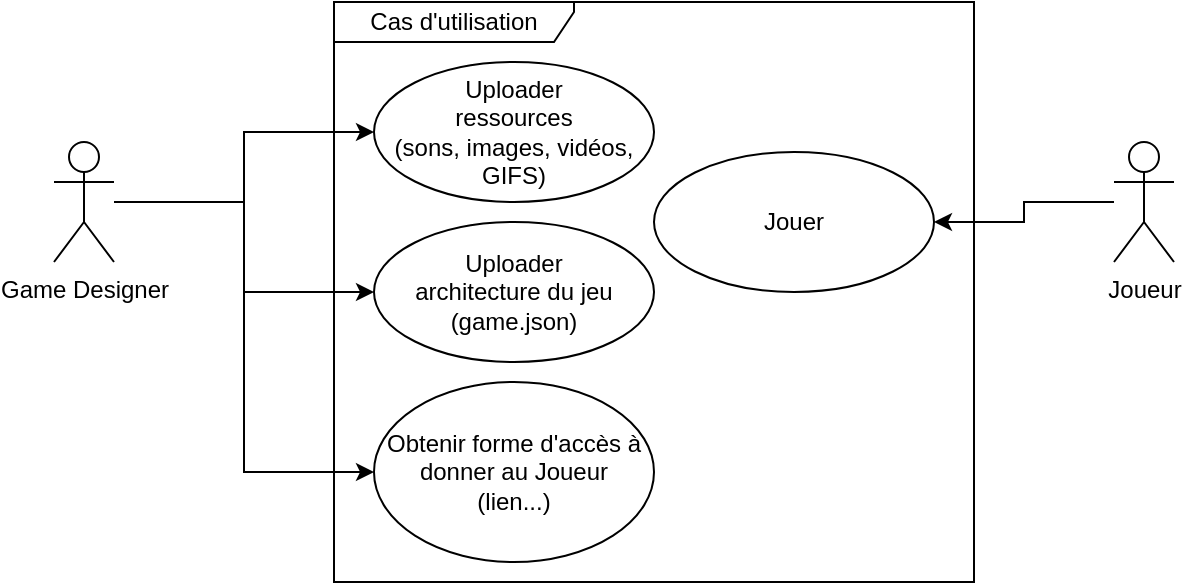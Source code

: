 <mxfile version="12.2.6" type="github" pages="1"><diagram id="Seq3M3axJOQXlQTi5IoV" name="Page-1"><mxGraphModel dx="932" dy="542" grid="1" gridSize="10" guides="1" tooltips="1" connect="1" arrows="1" fold="1" page="1" pageScale="1" pageWidth="827" pageHeight="1169" math="0" shadow="0"><root><mxCell id="0"/><mxCell id="1" parent="0"/><mxCell id="7RbwJ9utHhzfy034rdWE-1" value="Cas d'utilisation" style="shape=umlFrame;whiteSpace=wrap;html=1;width=120;height=20;" parent="1" vertex="1"><mxGeometry x="230" y="140" width="320" height="290" as="geometry"/></mxCell><mxCell id="y6tGW5um17TOTgdWtkRg-7" style="edgeStyle=orthogonalEdgeStyle;rounded=0;orthogonalLoop=1;jettySize=auto;html=1;entryX=0;entryY=0.5;entryDx=0;entryDy=0;" edge="1" parent="1" source="7RbwJ9utHhzfy034rdWE-2" target="y6tGW5um17TOTgdWtkRg-4"><mxGeometry relative="1" as="geometry"/></mxCell><mxCell id="y6tGW5um17TOTgdWtkRg-8" style="edgeStyle=orthogonalEdgeStyle;rounded=0;orthogonalLoop=1;jettySize=auto;html=1;" edge="1" parent="1" source="7RbwJ9utHhzfy034rdWE-2" target="y6tGW5um17TOTgdWtkRg-2"><mxGeometry relative="1" as="geometry"/></mxCell><mxCell id="y6tGW5um17TOTgdWtkRg-9" style="edgeStyle=orthogonalEdgeStyle;rounded=0;orthogonalLoop=1;jettySize=auto;html=1;entryX=0;entryY=0.5;entryDx=0;entryDy=0;" edge="1" parent="1" source="7RbwJ9utHhzfy034rdWE-2" target="y6tGW5um17TOTgdWtkRg-1"><mxGeometry relative="1" as="geometry"/></mxCell><mxCell id="7RbwJ9utHhzfy034rdWE-2" value="&lt;div&gt;Game Designer&lt;/div&gt;" style="shape=umlActor;verticalLabelPosition=bottom;labelBackgroundColor=#ffffff;verticalAlign=top;html=1;outlineConnect=0;" parent="1" vertex="1"><mxGeometry x="90" y="210" width="30" height="60" as="geometry"/></mxCell><mxCell id="y6tGW5um17TOTgdWtkRg-10" style="edgeStyle=orthogonalEdgeStyle;rounded=0;orthogonalLoop=1;jettySize=auto;html=1;" edge="1" parent="1" source="7RbwJ9utHhzfy034rdWE-3" target="y6tGW5um17TOTgdWtkRg-3"><mxGeometry relative="1" as="geometry"/></mxCell><mxCell id="7RbwJ9utHhzfy034rdWE-3" value="&lt;div&gt;Joueur&lt;/div&gt;" style="shape=umlActor;verticalLabelPosition=bottom;labelBackgroundColor=#ffffff;verticalAlign=top;html=1;outlineConnect=0;" parent="1" vertex="1"><mxGeometry x="620" y="210" width="30" height="60" as="geometry"/></mxCell><mxCell id="y6tGW5um17TOTgdWtkRg-1" value="&lt;div&gt;Uploader&lt;/div&gt;&lt;div&gt;ressources&lt;/div&gt;&lt;div&gt;(sons, images, vidéos, GIFS)&lt;br&gt;&lt;/div&gt;" style="ellipse;whiteSpace=wrap;html=1;" vertex="1" parent="1"><mxGeometry x="250" y="170" width="140" height="70" as="geometry"/></mxCell><mxCell id="y6tGW5um17TOTgdWtkRg-2" value="&lt;div&gt;Uploader&lt;/div&gt;&lt;div&gt;architecture du jeu&lt;/div&gt;&lt;div&gt;(game.json)&lt;/div&gt;" style="ellipse;whiteSpace=wrap;html=1;" vertex="1" parent="1"><mxGeometry x="250" y="250" width="140" height="70" as="geometry"/></mxCell><mxCell id="y6tGW5um17TOTgdWtkRg-3" value="&lt;div&gt;Jouer&lt;/div&gt;" style="ellipse;whiteSpace=wrap;html=1;" vertex="1" parent="1"><mxGeometry x="390" y="215" width="140" height="70" as="geometry"/></mxCell><mxCell id="y6tGW5um17TOTgdWtkRg-4" value="&lt;div&gt;Obtenir forme d'accès à donner au Joueur&lt;/div&gt;&lt;div&gt;(lien...)&lt;br&gt;&lt;/div&gt;" style="ellipse;whiteSpace=wrap;html=1;" vertex="1" parent="1"><mxGeometry x="250" y="330" width="140" height="90" as="geometry"/></mxCell></root></mxGraphModel></diagram></mxfile>